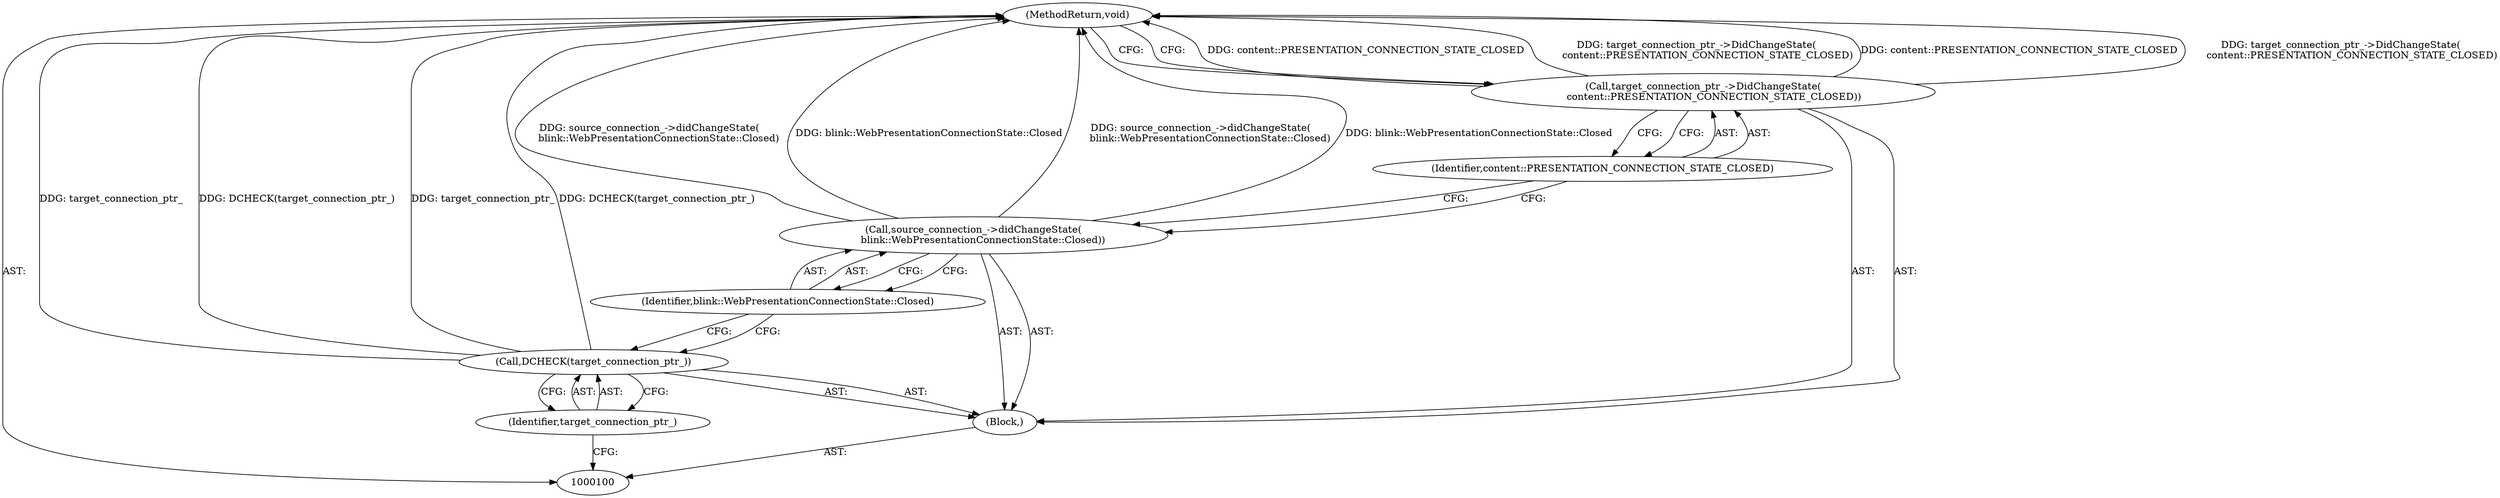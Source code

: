 digraph "1_Chrome_0c08ed56a3e5089b3cc4094e83daae196a6300c4_0" {
"1000108" [label="(MethodReturn,void)"];
"1000101" [label="(Block,)"];
"1000103" [label="(Identifier,target_connection_ptr_)"];
"1000102" [label="(Call,DCHECK(target_connection_ptr_))"];
"1000104" [label="(Call,source_connection_->didChangeState(\n      blink::WebPresentationConnectionState::Closed))"];
"1000105" [label="(Identifier,blink::WebPresentationConnectionState::Closed)"];
"1000106" [label="(Call,target_connection_ptr_->DidChangeState(\n       content::PRESENTATION_CONNECTION_STATE_CLOSED))"];
"1000107" [label="(Identifier,content::PRESENTATION_CONNECTION_STATE_CLOSED)"];
"1000108" -> "1000100"  [label="AST: "];
"1000108" -> "1000106"  [label="CFG: "];
"1000106" -> "1000108"  [label="DDG: content::PRESENTATION_CONNECTION_STATE_CLOSED"];
"1000106" -> "1000108"  [label="DDG: target_connection_ptr_->DidChangeState(\n       content::PRESENTATION_CONNECTION_STATE_CLOSED)"];
"1000104" -> "1000108"  [label="DDG: source_connection_->didChangeState(\n      blink::WebPresentationConnectionState::Closed)"];
"1000104" -> "1000108"  [label="DDG: blink::WebPresentationConnectionState::Closed"];
"1000102" -> "1000108"  [label="DDG: target_connection_ptr_"];
"1000102" -> "1000108"  [label="DDG: DCHECK(target_connection_ptr_)"];
"1000101" -> "1000100"  [label="AST: "];
"1000102" -> "1000101"  [label="AST: "];
"1000104" -> "1000101"  [label="AST: "];
"1000106" -> "1000101"  [label="AST: "];
"1000103" -> "1000102"  [label="AST: "];
"1000103" -> "1000100"  [label="CFG: "];
"1000102" -> "1000103"  [label="CFG: "];
"1000102" -> "1000101"  [label="AST: "];
"1000102" -> "1000103"  [label="CFG: "];
"1000103" -> "1000102"  [label="AST: "];
"1000105" -> "1000102"  [label="CFG: "];
"1000102" -> "1000108"  [label="DDG: target_connection_ptr_"];
"1000102" -> "1000108"  [label="DDG: DCHECK(target_connection_ptr_)"];
"1000104" -> "1000101"  [label="AST: "];
"1000104" -> "1000105"  [label="CFG: "];
"1000105" -> "1000104"  [label="AST: "];
"1000107" -> "1000104"  [label="CFG: "];
"1000104" -> "1000108"  [label="DDG: source_connection_->didChangeState(\n      blink::WebPresentationConnectionState::Closed)"];
"1000104" -> "1000108"  [label="DDG: blink::WebPresentationConnectionState::Closed"];
"1000105" -> "1000104"  [label="AST: "];
"1000105" -> "1000102"  [label="CFG: "];
"1000104" -> "1000105"  [label="CFG: "];
"1000106" -> "1000101"  [label="AST: "];
"1000106" -> "1000107"  [label="CFG: "];
"1000107" -> "1000106"  [label="AST: "];
"1000108" -> "1000106"  [label="CFG: "];
"1000106" -> "1000108"  [label="DDG: content::PRESENTATION_CONNECTION_STATE_CLOSED"];
"1000106" -> "1000108"  [label="DDG: target_connection_ptr_->DidChangeState(\n       content::PRESENTATION_CONNECTION_STATE_CLOSED)"];
"1000107" -> "1000106"  [label="AST: "];
"1000107" -> "1000104"  [label="CFG: "];
"1000106" -> "1000107"  [label="CFG: "];
}
